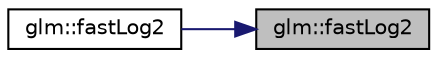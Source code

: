 digraph "glm::fastLog2"
{
 // LATEX_PDF_SIZE
  edge [fontname="Helvetica",fontsize="10",labelfontname="Helvetica",labelfontsize="10"];
  node [fontname="Helvetica",fontsize="10",shape=record];
  rankdir="RL";
  Node1 [label="glm::fastLog2",height=0.2,width=0.4,color="black", fillcolor="grey75", style="filled", fontcolor="black",tooltip=" "];
  Node1 -> Node2 [dir="back",color="midnightblue",fontsize="10",style="solid",fontname="Helvetica"];
  Node2 [label="glm::fastLog2",height=0.2,width=0.4,color="black", fillcolor="white", style="filled",URL="$group__gtx__fast__exponential.html#gabc46086fe6636b8be87f09e6c5d2bb58",tooltip=" "];
}
